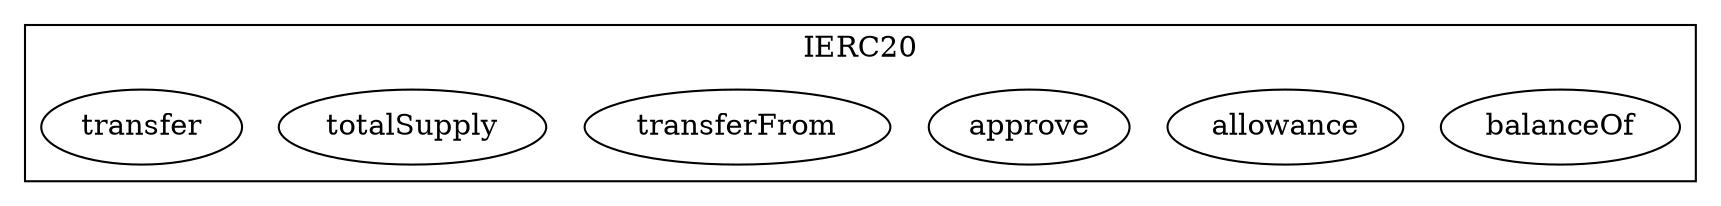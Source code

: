 strict digraph {
subgraph cluster_360_IERC20 {
label = "IERC20"
"360_balanceOf" [label="balanceOf"]
"360_allowance" [label="allowance"]
"360_approve" [label="approve"]
"360_transferFrom" [label="transferFrom"]
"360_totalSupply" [label="totalSupply"]
"360_transfer" [label="transfer"]
}subgraph cluster_solidity {
label = "[Solidity]"
}
}
